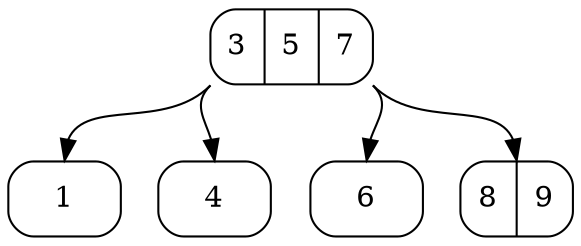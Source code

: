 digraph G {
1 [ shape = Mrecord, label = "<f1> 3|<f2> 5|<f3> 7" ];
"1":f1 -> 2 [tailport = sw, headport = n];
"1":f2 -> 3 [tailport = sw, headport = n];
"1":f2 -> 4 [tailport = se, headport = n];
"1":f3 -> 5 [tailport = se, headport = n];
2 [ shape = Mrecord, label = "1" ];
3 [ shape = Mrecord, label = "4" ];
4 [ shape = Mrecord, label = "6" ];
5 [ shape = Mrecord, label = "<f1> 8|<f2> 9" ];
}
